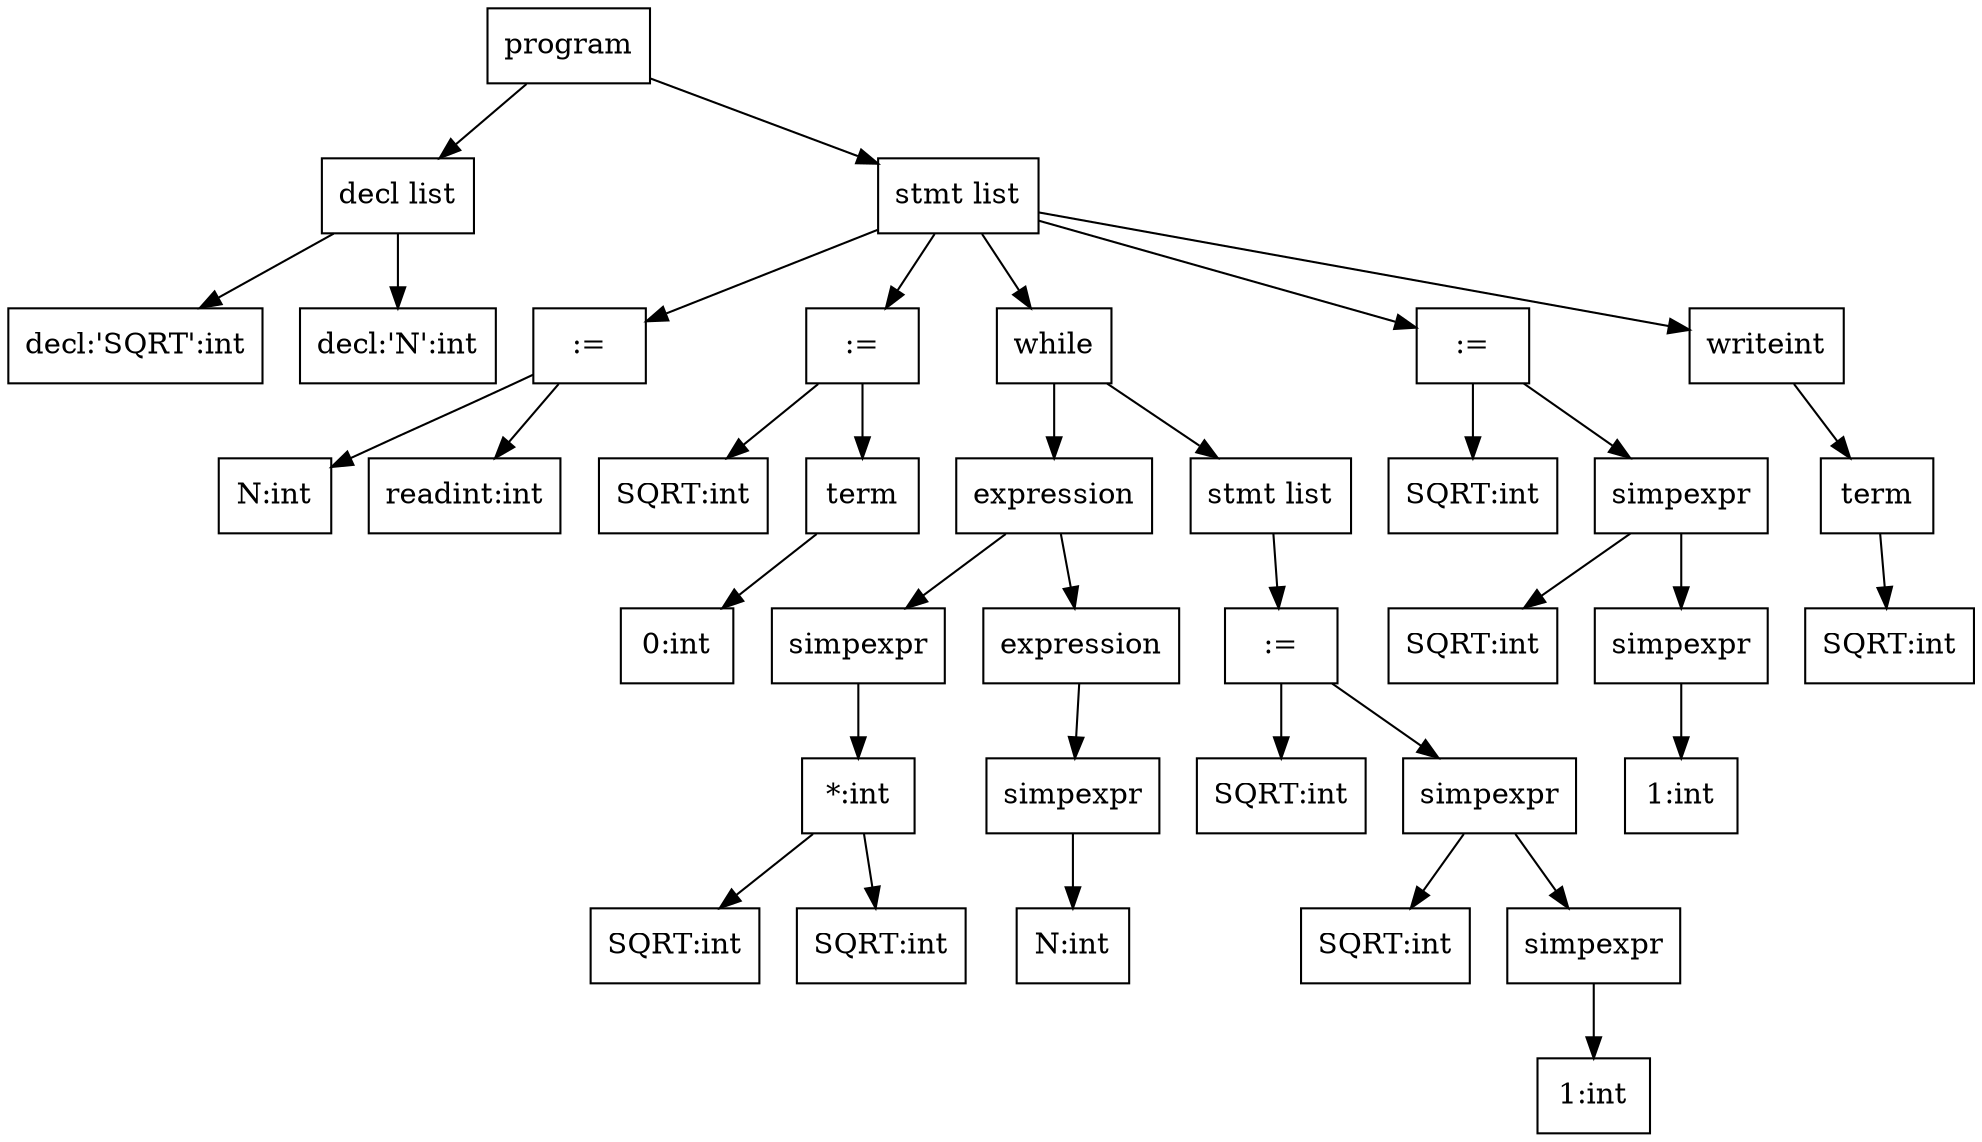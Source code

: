 digraph G {
    1[label="program",shape=box];
    0[label="decl list",shape=box];
    4[label="decl:'SQRT':int",shape=box];
    2[label="decl:'N':int",shape=box];
    6[label="stmt list",shape=box];
    7[label=":=",shape=box];
    8[label="N:int",shape=box];
    9[label="readint:int",shape=box];
    10[label=":=",shape=box];
    11[label="SQRT:int",shape=box];
    14[label="term",shape=box];
    15[label="0:int",shape=box];
    16[label="while",shape=box];
    17[label="expression",shape=box];
    18[label="simpexpr",shape=box];
    19[label="*:int",shape=box];
    20[label="SQRT:int",shape=box];
    23[label="SQRT:int",shape=box];
    25[label="expression",shape=box];
    26[label="simpexpr",shape=box];
    28[label="N:int",shape=box];
    30[label="stmt list",shape=box];
    31[label=":=",shape=box];
    32[label="SQRT:int",shape=box];
    34[label="simpexpr",shape=box];
    36[label="SQRT:int",shape=box];
    38[label="simpexpr",shape=box];
    40[label="1:int",shape=box];
    41[label=":=",shape=box];
    42[label="SQRT:int",shape=box];
    44[label="simpexpr",shape=box];
    46[label="SQRT:int",shape=box];
    48[label="simpexpr",shape=box];
    50[label="1:int",shape=box];
    51[label="writeint",shape=box];
    54[label="term",shape=box];
    55[label="SQRT:int",shape=box];

    1 -> 0;
    1 -> 6;
    0 -> 4;
    0 -> 2;
    6 -> 7;
    6 -> 10;
    6 -> 16;
    6 -> 41;
    6 -> 51;
    7 -> 8;
    7 -> 9;
    10 -> 11;
    10 -> 14;
    14 -> 15;
    16 -> 17;
    16 -> 30;
    17 -> 18;
    17 -> 25;
    18 -> 19;
    19 -> 20;
    19 -> 23;
    25 -> 26;
    26 -> 28;
    30 -> 31;
    31 -> 32;
    31 -> 34;
    34 -> 36;
    34 -> 38;
    38 -> 40;
    41 -> 42;
    41 -> 44;
    44 -> 46;
    44 -> 48;
    48 -> 50;
    51 -> 54;
    54 -> 55;
}
